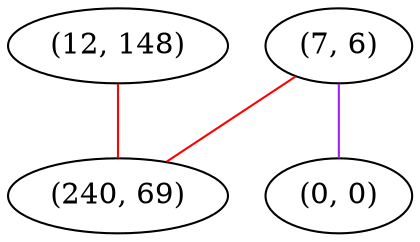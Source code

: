 graph "" {
"(7, 6)";
"(12, 148)";
"(240, 69)";
"(0, 0)";
"(7, 6)" -- "(0, 0)"  [color=purple, key=0, weight=4];
"(7, 6)" -- "(240, 69)"  [color=red, key=0, weight=1];
"(12, 148)" -- "(240, 69)"  [color=red, key=0, weight=1];
}
